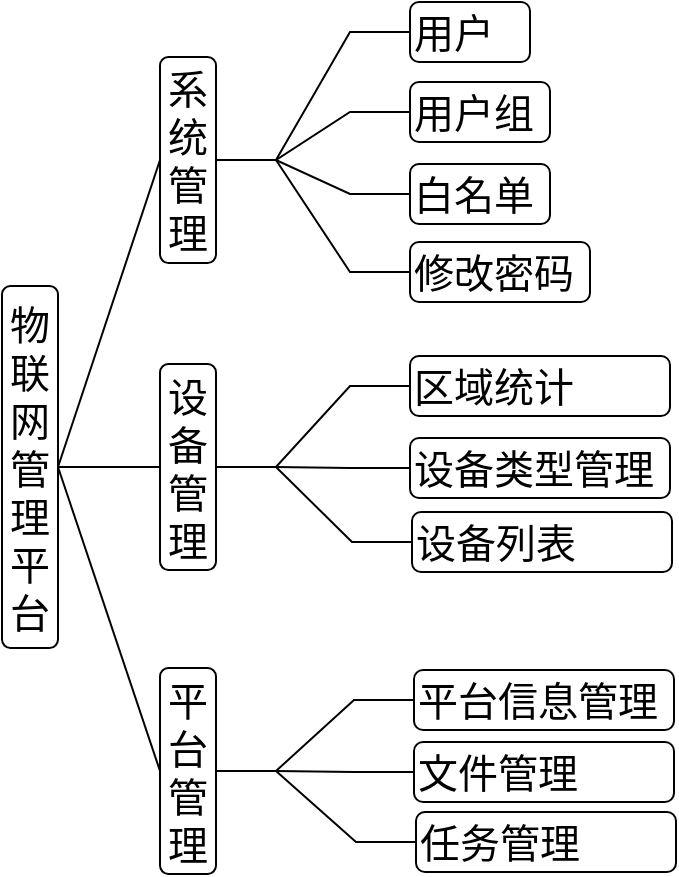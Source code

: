 <mxfile version="10.6.9" type="github"><diagram id="yHHRSJ2rEuBWz8w-P4Vs" name="第 1 页"><mxGraphModel dx="961" dy="511" grid="1" gridSize="10" guides="1" tooltips="1" connect="1" arrows="1" fold="1" page="1" pageScale="1" pageWidth="827" pageHeight="1169" math="0" shadow="0"><root><mxCell id="0"/><mxCell id="1" parent="0"/><mxCell id="HEwijPK3uFNiO1ilvZ92-25" style="edgeStyle=entityRelationEdgeStyle;rounded=0;orthogonalLoop=1;jettySize=auto;html=1;exitX=1;exitY=0.5;exitDx=0;exitDy=0;entryX=0;entryY=0.5;entryDx=0;entryDy=0;endArrow=none;endFill=0;align=left;" edge="1" parent="1" source="HEwijPK3uFNiO1ilvZ92-74" target="HEwijPK3uFNiO1ilvZ92-24"><mxGeometry relative="1" as="geometry"><mxPoint x="178.31" y="435.897" as="sourcePoint"/></mxGeometry></mxCell><mxCell id="HEwijPK3uFNiO1ilvZ92-32" style="edgeStyle=entityRelationEdgeStyle;rounded=0;orthogonalLoop=1;jettySize=auto;html=1;entryX=0;entryY=0.5;entryDx=0;entryDy=0;endArrow=none;endFill=0;align=left;exitX=1;exitY=0.5;exitDx=0;exitDy=0;" edge="1" parent="1" source="HEwijPK3uFNiO1ilvZ92-74" target="HEwijPK3uFNiO1ilvZ92-31"><mxGeometry relative="1" as="geometry"><mxPoint x="130" y="440" as="sourcePoint"/></mxGeometry></mxCell><mxCell id="HEwijPK3uFNiO1ilvZ92-72" style="edgeStyle=entityRelationEdgeStyle;rounded=0;orthogonalLoop=1;jettySize=auto;html=1;entryX=0;entryY=0.5;entryDx=0;entryDy=0;endArrow=none;endFill=0;align=left;exitX=1;exitY=0.5;exitDx=0;exitDy=0;" edge="1" parent="1" source="HEwijPK3uFNiO1ilvZ92-74" target="HEwijPK3uFNiO1ilvZ92-26"><mxGeometry relative="1" as="geometry"><mxPoint x="130" y="436" as="sourcePoint"/></mxGeometry></mxCell><mxCell id="HEwijPK3uFNiO1ilvZ92-73" style="edgeStyle=entityRelationEdgeStyle;rounded=0;orthogonalLoop=1;jettySize=auto;html=1;entryX=0;entryY=0.5;entryDx=0;entryDy=0;endArrow=none;endFill=0;align=left;exitX=1;exitY=0.5;exitDx=0;exitDy=0;" edge="1" parent="1" source="HEwijPK3uFNiO1ilvZ92-74" target="HEwijPK3uFNiO1ilvZ92-22"><mxGeometry relative="1" as="geometry"><mxPoint x="140" y="430" as="sourcePoint"/></mxGeometry></mxCell><mxCell id="HEwijPK3uFNiO1ilvZ92-22" value="&lt;font style=&quot;font-size: 20px&quot;&gt;用户&lt;/font&gt;" style="rounded=1;whiteSpace=wrap;html=1;align=left;" vertex="1" parent="1"><mxGeometry x="220" y="357" width="60" height="30" as="geometry"/></mxCell><mxCell id="HEwijPK3uFNiO1ilvZ92-24" value="&lt;font style=&quot;font-size: 20px&quot;&gt;用户组&lt;/font&gt;" style="rounded=1;whiteSpace=wrap;html=1;align=left;" vertex="1" parent="1"><mxGeometry x="220" y="397" width="70" height="30" as="geometry"/></mxCell><mxCell id="HEwijPK3uFNiO1ilvZ92-26" value="&lt;span style=&quot;font-size: 20px&quot;&gt;白名单&lt;/span&gt;" style="rounded=1;whiteSpace=wrap;html=1;align=left;" vertex="1" parent="1"><mxGeometry x="220" y="438" width="70" height="30" as="geometry"/></mxCell><mxCell id="HEwijPK3uFNiO1ilvZ92-31" value="&lt;span style=&quot;font-size: 20px&quot;&gt;修改密码&lt;/span&gt;" style="rounded=1;whiteSpace=wrap;html=1;align=left;" vertex="1" parent="1"><mxGeometry x="220" y="477" width="90" height="30" as="geometry"/></mxCell><mxCell id="HEwijPK3uFNiO1ilvZ92-34" style="edgeStyle=entityRelationEdgeStyle;rounded=0;orthogonalLoop=1;jettySize=auto;html=1;exitX=1;exitY=0.5;exitDx=0;exitDy=0;entryX=0;entryY=0.5;entryDx=0;entryDy=0;endArrow=none;endFill=0;align=left;" edge="1" parent="1" source="HEwijPK3uFNiO1ilvZ92-37" target="HEwijPK3uFNiO1ilvZ92-39"><mxGeometry relative="1" as="geometry"/></mxCell><mxCell id="HEwijPK3uFNiO1ilvZ92-70" style="edgeStyle=entityRelationEdgeStyle;rounded=0;orthogonalLoop=1;jettySize=auto;html=1;exitX=1;exitY=0.5;exitDx=0;exitDy=0;entryX=0;entryY=0.5;entryDx=0;entryDy=0;endArrow=none;endFill=0;align=left;" edge="1" parent="1" source="HEwijPK3uFNiO1ilvZ92-37" target="HEwijPK3uFNiO1ilvZ92-40"><mxGeometry relative="1" as="geometry"/></mxCell><mxCell id="HEwijPK3uFNiO1ilvZ92-71" style="edgeStyle=entityRelationEdgeStyle;rounded=0;orthogonalLoop=1;jettySize=auto;html=1;exitX=1;exitY=0.5;exitDx=0;exitDy=0;entryX=0;entryY=0.5;entryDx=0;entryDy=0;endArrow=none;endFill=0;align=left;" edge="1" parent="1" source="HEwijPK3uFNiO1ilvZ92-37" target="HEwijPK3uFNiO1ilvZ92-38"><mxGeometry relative="1" as="geometry"/></mxCell><mxCell id="HEwijPK3uFNiO1ilvZ92-37" value="&lt;font style=&quot;font-size: 20px&quot;&gt;设备管理&lt;/font&gt;" style="rounded=1;whiteSpace=wrap;html=1;align=center;" vertex="1" parent="1"><mxGeometry x="95" y="538" width="28" height="103" as="geometry"/></mxCell><mxCell id="HEwijPK3uFNiO1ilvZ92-38" value="&lt;span style=&quot;font-size: 20px&quot;&gt;区域统计&lt;/span&gt;" style="rounded=1;whiteSpace=wrap;html=1;align=left;" vertex="1" parent="1"><mxGeometry x="220" y="534" width="130" height="30" as="geometry"/></mxCell><mxCell id="HEwijPK3uFNiO1ilvZ92-39" value="&lt;span style=&quot;font-size: 20px&quot;&gt;设备类型管理&lt;/span&gt;" style="rounded=1;whiteSpace=wrap;html=1;align=left;" vertex="1" parent="1"><mxGeometry x="220" y="575" width="130" height="30" as="geometry"/></mxCell><mxCell id="HEwijPK3uFNiO1ilvZ92-40" value="&lt;span style=&quot;font-size: 20px&quot;&gt;设备列表&lt;/span&gt;" style="rounded=1;whiteSpace=wrap;html=1;align=left;" vertex="1" parent="1"><mxGeometry x="221" y="612" width="130" height="30" as="geometry"/></mxCell><mxCell id="HEwijPK3uFNiO1ilvZ92-54" style="edgeStyle=entityRelationEdgeStyle;rounded=0;orthogonalLoop=1;jettySize=auto;html=1;exitX=1;exitY=0.5;exitDx=0;exitDy=0;entryX=0;entryY=0.5;entryDx=0;entryDy=0;endArrow=none;endFill=0;align=left;" edge="1" parent="1" source="HEwijPK3uFNiO1ilvZ92-75" target="HEwijPK3uFNiO1ilvZ92-58"><mxGeometry relative="1" as="geometry"><mxPoint x="179.69" y="744.172" as="sourcePoint"/></mxGeometry></mxCell><mxCell id="HEwijPK3uFNiO1ilvZ92-67" style="edgeStyle=entityRelationEdgeStyle;rounded=0;orthogonalLoop=1;jettySize=auto;html=1;entryX=0;entryY=0.5;entryDx=0;entryDy=0;endArrow=none;endFill=0;align=left;exitX=1;exitY=0.5;exitDx=0;exitDy=0;" edge="1" parent="1" source="HEwijPK3uFNiO1ilvZ92-75" target="HEwijPK3uFNiO1ilvZ92-57"><mxGeometry relative="1" as="geometry"><mxPoint x="140" y="740" as="sourcePoint"/></mxGeometry></mxCell><mxCell id="HEwijPK3uFNiO1ilvZ92-69" style="edgeStyle=entityRelationEdgeStyle;rounded=0;orthogonalLoop=1;jettySize=auto;html=1;entryX=0;entryY=0.5;entryDx=0;entryDy=0;endArrow=none;endFill=0;align=left;exitX=1;exitY=0.5;exitDx=0;exitDy=0;" edge="1" parent="1" source="HEwijPK3uFNiO1ilvZ92-75" target="HEwijPK3uFNiO1ilvZ92-59"><mxGeometry relative="1" as="geometry"><mxPoint x="140" y="730" as="sourcePoint"/></mxGeometry></mxCell><mxCell id="HEwijPK3uFNiO1ilvZ92-57" value="&lt;span style=&quot;font-size: 20px&quot;&gt;平台信息管理&lt;/span&gt;" style="rounded=1;whiteSpace=wrap;html=1;align=left;" vertex="1" parent="1"><mxGeometry x="222" y="691" width="130" height="30" as="geometry"/></mxCell><mxCell id="HEwijPK3uFNiO1ilvZ92-58" value="&lt;span style=&quot;font-size: 20px&quot;&gt;文件管理&lt;/span&gt;" style="rounded=1;whiteSpace=wrap;html=1;align=left;" vertex="1" parent="1"><mxGeometry x="222" y="727" width="130" height="30" as="geometry"/></mxCell><mxCell id="HEwijPK3uFNiO1ilvZ92-59" value="&lt;span style=&quot;font-size: 20px&quot;&gt;任务管理&lt;/span&gt;" style="rounded=1;whiteSpace=wrap;html=1;align=left;" vertex="1" parent="1"><mxGeometry x="223" y="762" width="130" height="30" as="geometry"/></mxCell><mxCell id="HEwijPK3uFNiO1ilvZ92-76" style="rounded=0;orthogonalLoop=1;jettySize=auto;html=1;exitX=1;exitY=0.5;exitDx=0;exitDy=0;entryX=0;entryY=0.5;entryDx=0;entryDy=0;endArrow=none;endFill=0;align=left;" edge="1" parent="1" source="HEwijPK3uFNiO1ilvZ92-60" target="HEwijPK3uFNiO1ilvZ92-74"><mxGeometry relative="1" as="geometry"/></mxCell><mxCell id="HEwijPK3uFNiO1ilvZ92-77" style="edgeStyle=orthogonalEdgeStyle;curved=1;rounded=0;orthogonalLoop=1;jettySize=auto;html=1;exitX=1;exitY=0.5;exitDx=0;exitDy=0;endArrow=none;endFill=0;align=left;" edge="1" parent="1" source="HEwijPK3uFNiO1ilvZ92-60" target="HEwijPK3uFNiO1ilvZ92-37"><mxGeometry relative="1" as="geometry"/></mxCell><mxCell id="HEwijPK3uFNiO1ilvZ92-78" style="rounded=0;orthogonalLoop=1;jettySize=auto;html=1;exitX=1;exitY=0.5;exitDx=0;exitDy=0;entryX=0;entryY=0.5;entryDx=0;entryDy=0;endArrow=none;endFill=0;align=left;" edge="1" parent="1" source="HEwijPK3uFNiO1ilvZ92-60" target="HEwijPK3uFNiO1ilvZ92-75"><mxGeometry relative="1" as="geometry"/></mxCell><mxCell id="HEwijPK3uFNiO1ilvZ92-60" value="&lt;font style=&quot;font-size: 20px&quot;&gt;物联网管理平台&lt;/font&gt;" style="rounded=1;whiteSpace=wrap;html=1;align=center;" vertex="1" parent="1"><mxGeometry x="16" y="499" width="28" height="181" as="geometry"/></mxCell><mxCell id="HEwijPK3uFNiO1ilvZ92-74" value="&lt;font style=&quot;font-size: 20px&quot;&gt;系统&lt;br&gt;管理&lt;br&gt;&lt;/font&gt;" style="rounded=1;whiteSpace=wrap;html=1;align=center;" vertex="1" parent="1"><mxGeometry x="95" y="384.5" width="28" height="103" as="geometry"/></mxCell><mxCell id="HEwijPK3uFNiO1ilvZ92-75" value="&lt;font style=&quot;font-size: 20px&quot;&gt;平台管理&lt;br&gt;&lt;/font&gt;" style="rounded=1;whiteSpace=wrap;html=1;align=center;" vertex="1" parent="1"><mxGeometry x="95" y="690" width="28" height="103" as="geometry"/></mxCell></root></mxGraphModel></diagram></mxfile>